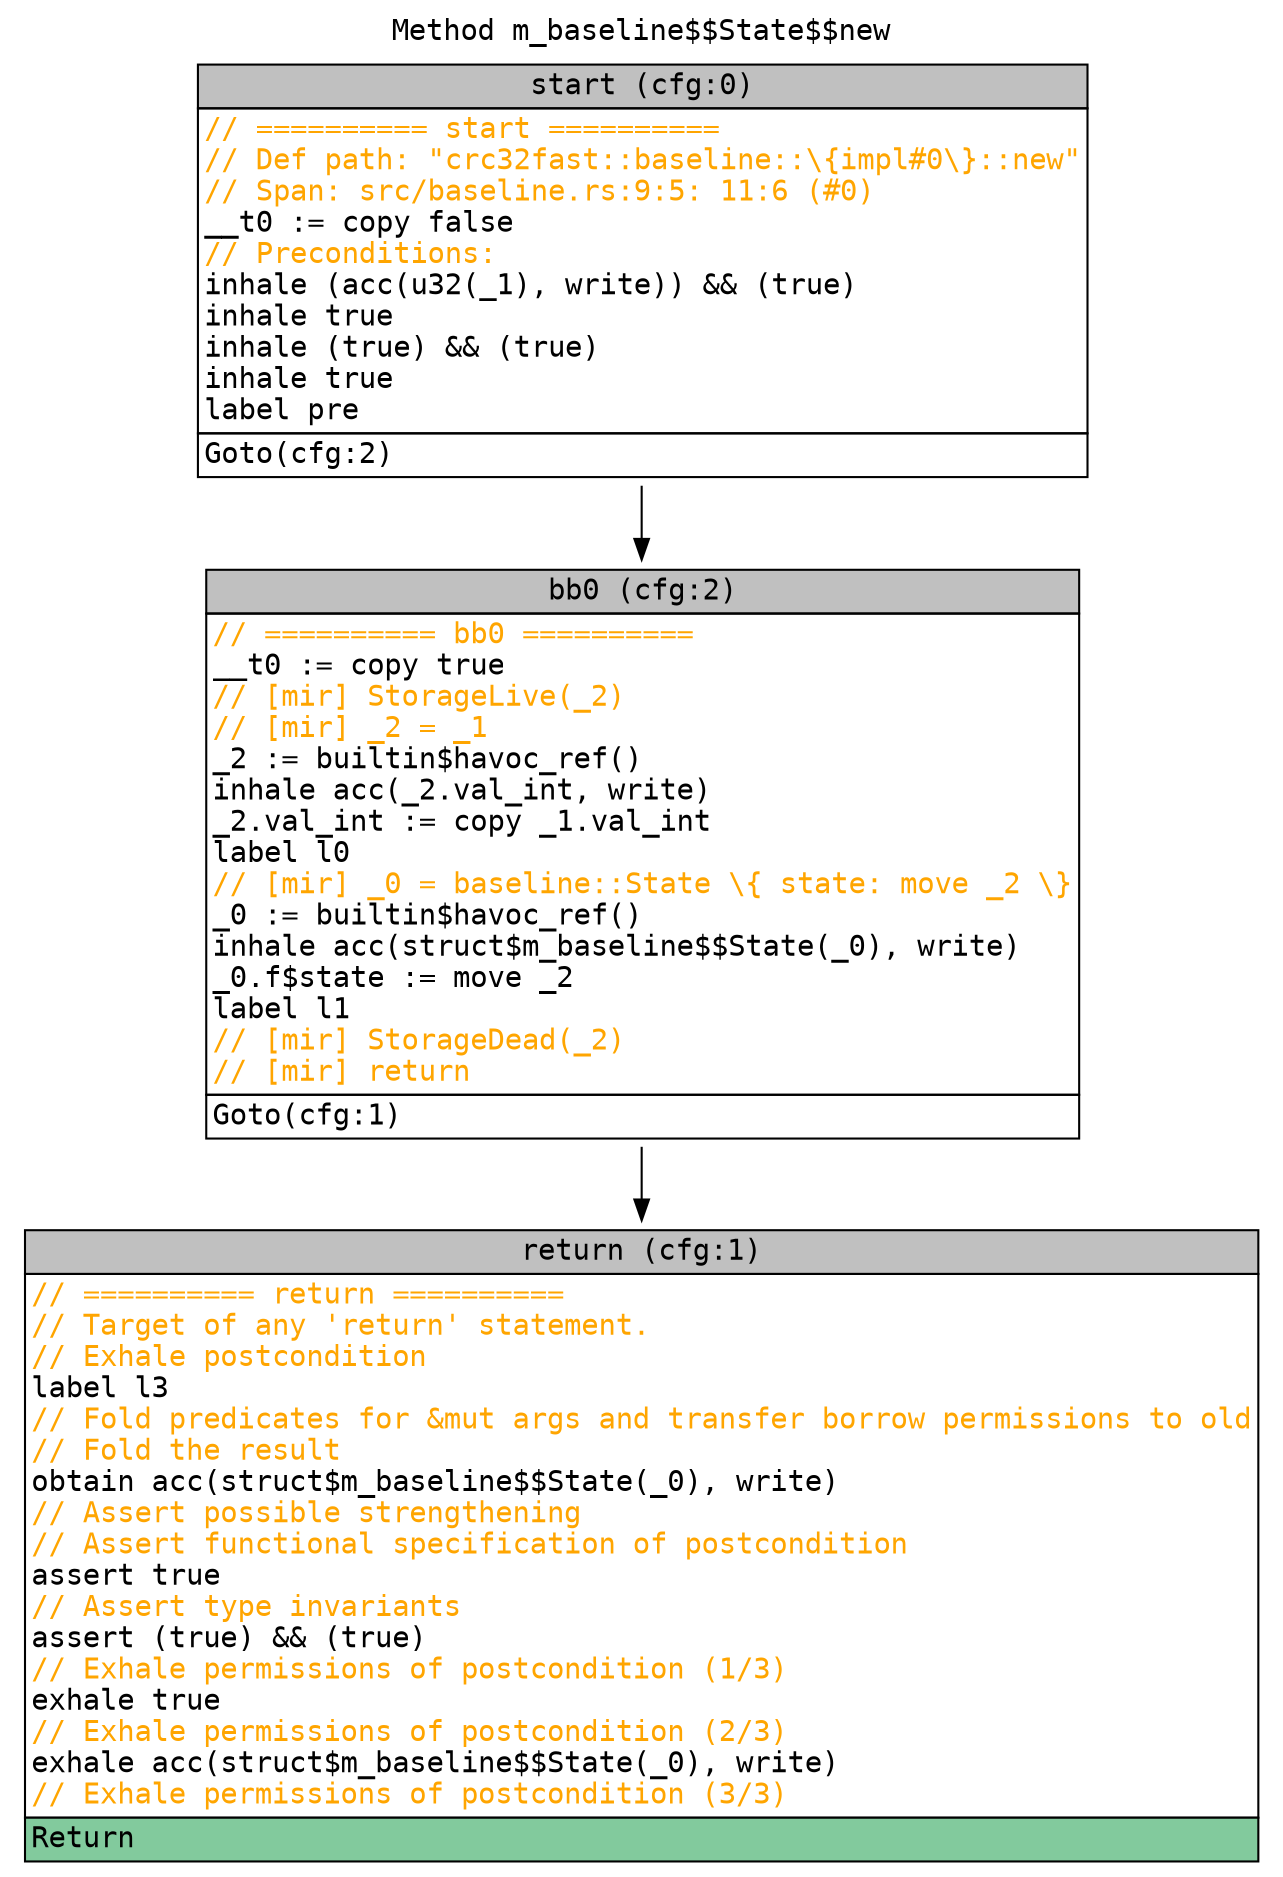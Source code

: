 digraph CFG {
graph [fontname=monospace];
node [fontname=monospace];
edge [fontname=monospace];
labelloc="t";
label="Method m_baseline$$State$$new";
"block_start" [shape=none,label=<<table border="0" cellborder="1" cellspacing="0"><tr><td bgcolor="gray" align="center">start (cfg:0)</td></tr><tr><td align="left" balign="left"><font color="orange">// ========== start ==========</font><br/><font color="orange">// Def path: "crc32fast::baseline::\{impl#0\}::new"</font><br/><font color="orange">// Span: src/baseline.rs:9:5: 11:6 (#0)</font><br/>__t0 := copy false<br/><font color="orange">// Preconditions:</font><br/>inhale (acc(u32(_1), write)) &amp;&amp; (true)<br/>inhale true<br/>inhale (true) &amp;&amp; (true)<br/>inhale true<br/>label pre</td></tr><tr><td align="left">Goto(cfg:2)<br/></td></tr></table>>];
"block_return" [shape=none,label=<<table border="0" cellborder="1" cellspacing="0"><tr><td bgcolor="gray" align="center">return (cfg:1)</td></tr><tr><td align="left" balign="left"><font color="orange">// ========== return ==========</font><br/><font color="orange">// Target of any 'return' statement.</font><br/><font color="orange">// Exhale postcondition</font><br/>label l3<br/><font color="orange">// Fold predicates for &amp;mut args and transfer borrow permissions to old</font><br/><font color="orange">// Fold the result</font><br/>obtain acc(struct$m_baseline$$State(_0), write)<br/><font color="orange">// Assert possible strengthening</font><br/><font color="orange">// Assert functional specification of postcondition</font><br/>assert true<br/><font color="orange">// Assert type invariants</font><br/>assert (true) &amp;&amp; (true)<br/><font color="orange">// Exhale permissions of postcondition (1/3)</font><br/>exhale true<br/><font color="orange">// Exhale permissions of postcondition (2/3)</font><br/>exhale acc(struct$m_baseline$$State(_0), write)<br/><font color="orange">// Exhale permissions of postcondition (3/3)</font></td></tr><tr><td align="left" bgcolor="#82CA9D">Return<br/></td></tr></table>>];
"block_bb0" [shape=none,label=<<table border="0" cellborder="1" cellspacing="0"><tr><td bgcolor="gray" align="center">bb0 (cfg:2)</td></tr><tr><td align="left" balign="left"><font color="orange">// ========== bb0 ==========</font><br/>__t0 := copy true<br/><font color="orange">// [mir] StorageLive(_2)</font><br/><font color="orange">// [mir] _2 = _1</font><br/>_2 := builtin$havoc_ref()<br/>inhale acc(_2.val_int, write)<br/>_2.val_int := copy _1.val_int<br/>label l0<br/><font color="orange">// [mir] _0 = baseline::State \{ state: move _2 \}</font><br/>_0 := builtin$havoc_ref()<br/>inhale acc(struct$m_baseline$$State(_0), write)<br/>_0.f$state := move _2<br/>label l1<br/><font color="orange">// [mir] StorageDead(_2)</font><br/><font color="orange">// [mir] return</font></td></tr><tr><td align="left">Goto(cfg:1)<br/></td></tr></table>>];
"block_start" -> "block_bb0";
"block_bb0" -> "block_return";
}
